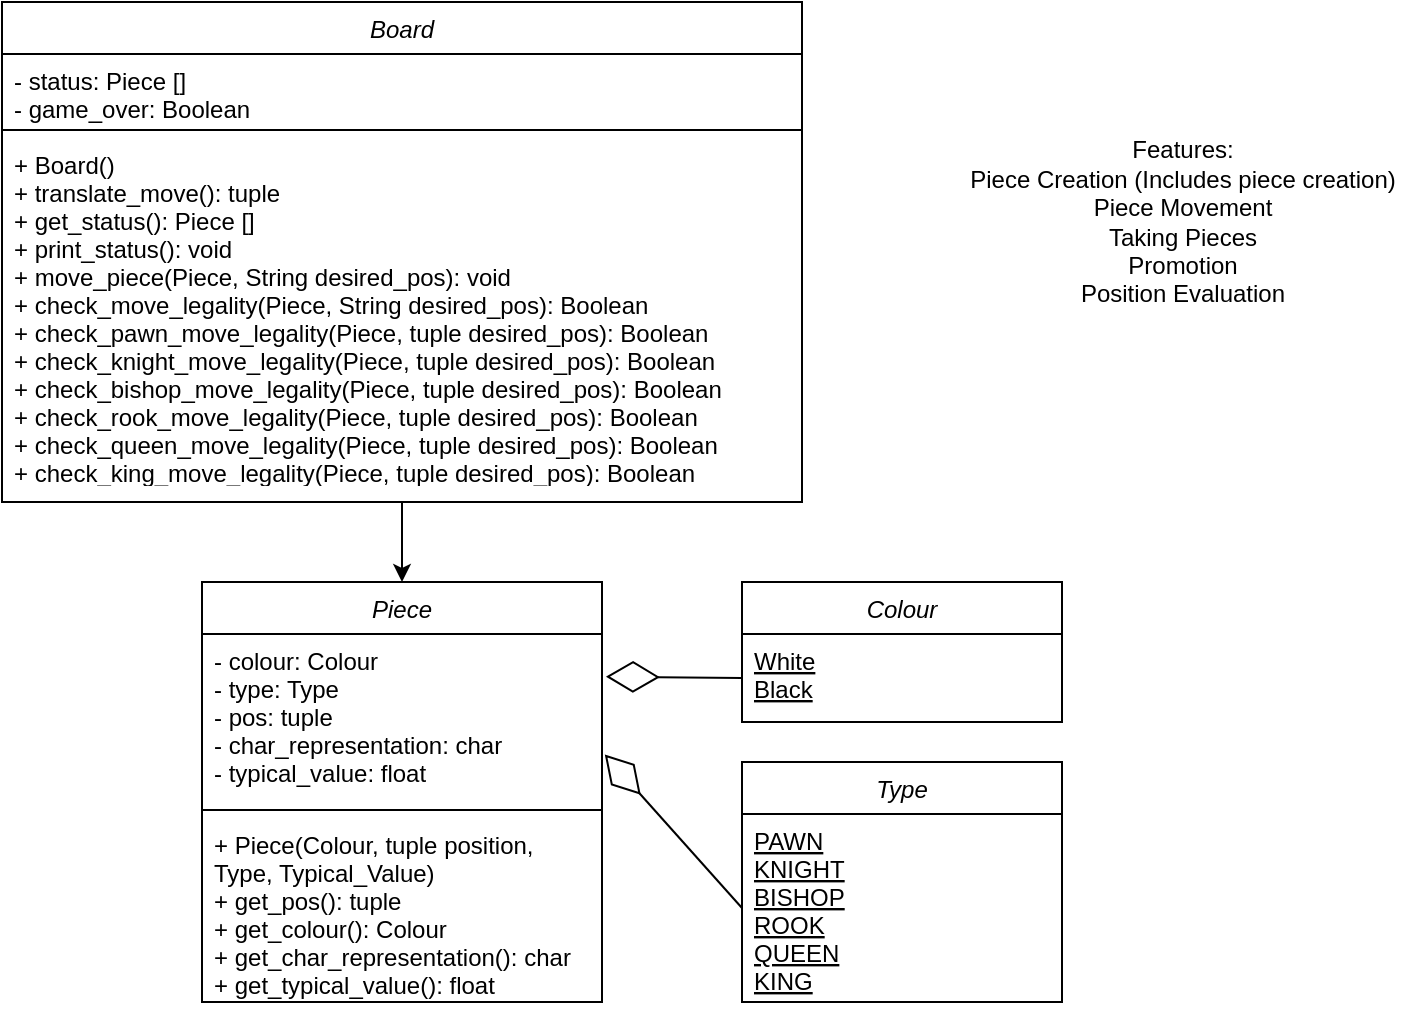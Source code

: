 <mxfile version="22.1.7" type="device">
  <diagram id="C5RBs43oDa-KdzZeNtuy" name="Page-1">
    <mxGraphModel dx="905" dy="410" grid="1" gridSize="10" guides="1" tooltips="1" connect="1" arrows="1" fold="1" page="1" pageScale="1" pageWidth="827" pageHeight="1169" math="0" shadow="0">
      <root>
        <mxCell id="WIyWlLk6GJQsqaUBKTNV-0" />
        <mxCell id="WIyWlLk6GJQsqaUBKTNV-1" parent="WIyWlLk6GJQsqaUBKTNV-0" />
        <mxCell id="ccHMRSZIRTgFWi40R9Qd-0" value="Type" style="swimlane;fontStyle=2;align=center;verticalAlign=top;childLayout=stackLayout;horizontal=1;startSize=26;horizontalStack=0;resizeParent=1;resizeLast=0;collapsible=1;marginBottom=0;rounded=0;shadow=0;strokeWidth=1;" parent="WIyWlLk6GJQsqaUBKTNV-1" vertex="1">
          <mxGeometry x="390" y="570" width="160" height="120" as="geometry">
            <mxRectangle x="230" y="140" width="160" height="26" as="alternateBounds" />
          </mxGeometry>
        </mxCell>
        <mxCell id="ccHMRSZIRTgFWi40R9Qd-1" value="PAWN&#xa;KNIGHT&#xa;BISHOP&#xa;ROOK&#xa;QUEEN&#xa;KING" style="text;align=left;verticalAlign=top;spacingLeft=4;spacingRight=4;overflow=hidden;rotatable=0;points=[[0,0.5],[1,0.5]];portConstraint=eastwest;fontStyle=4" parent="ccHMRSZIRTgFWi40R9Qd-0" vertex="1">
          <mxGeometry y="26" width="160" height="94" as="geometry" />
        </mxCell>
        <mxCell id="ccHMRSZIRTgFWi40R9Qd-6" value="Board" style="swimlane;fontStyle=2;align=center;verticalAlign=top;childLayout=stackLayout;horizontal=1;startSize=26;horizontalStack=0;resizeParent=1;resizeLast=0;collapsible=1;marginBottom=0;rounded=0;shadow=0;strokeWidth=1;" parent="WIyWlLk6GJQsqaUBKTNV-1" vertex="1">
          <mxGeometry x="20" y="190" width="400" height="250" as="geometry">
            <mxRectangle x="230" y="140" width="160" height="26" as="alternateBounds" />
          </mxGeometry>
        </mxCell>
        <mxCell id="ccHMRSZIRTgFWi40R9Qd-7" value="- status: Piece []&#xa;- game_over: Boolean" style="text;align=left;verticalAlign=top;spacingLeft=4;spacingRight=4;overflow=hidden;rotatable=0;points=[[0,0.5],[1,0.5]];portConstraint=eastwest;" parent="ccHMRSZIRTgFWi40R9Qd-6" vertex="1">
          <mxGeometry y="26" width="400" height="34" as="geometry" />
        </mxCell>
        <mxCell id="ccHMRSZIRTgFWi40R9Qd-10" value="" style="line;html=1;strokeWidth=1;align=left;verticalAlign=middle;spacingTop=-1;spacingLeft=3;spacingRight=3;rotatable=0;labelPosition=right;points=[];portConstraint=eastwest;" parent="ccHMRSZIRTgFWi40R9Qd-6" vertex="1">
          <mxGeometry y="60" width="400" height="8" as="geometry" />
        </mxCell>
        <mxCell id="ccHMRSZIRTgFWi40R9Qd-11" value="+ Board()&#xa;+ translate_move(): tuple&#xa;+ get_status(): Piece []&#xa;+ print_status(): void&#xa;+ move_piece(Piece, String desired_pos): void&#xa;+ check_move_legality(Piece, String desired_pos): Boolean&#xa;+ check_pawn_move_legality(Piece, tuple desired_pos): Boolean&#xa;+ check_knight_move_legality(Piece, tuple desired_pos): Boolean&#xa;+ check_bishop_move_legality(Piece, tuple desired_pos): Boolean&#xa;+ check_rook_move_legality(Piece, tuple desired_pos): Boolean&#xa;+ check_queen_move_legality(Piece, tuple desired_pos): Boolean&#xa;+ check_king_move_legality(Piece, tuple desired_pos): Boolean" style="text;align=left;verticalAlign=top;spacingLeft=4;spacingRight=4;overflow=hidden;rotatable=0;points=[[0,0.5],[1,0.5]];portConstraint=eastwest;" parent="ccHMRSZIRTgFWi40R9Qd-6" vertex="1">
          <mxGeometry y="68" width="400" height="170" as="geometry" />
        </mxCell>
        <mxCell id="ccHMRSZIRTgFWi40R9Qd-17" value="Colour" style="swimlane;fontStyle=2;align=center;verticalAlign=top;childLayout=stackLayout;horizontal=1;startSize=26;horizontalStack=0;resizeParent=1;resizeLast=0;collapsible=1;marginBottom=0;rounded=0;shadow=0;strokeWidth=1;" parent="WIyWlLk6GJQsqaUBKTNV-1" vertex="1">
          <mxGeometry x="390" y="480" width="160" height="70" as="geometry">
            <mxRectangle x="230" y="140" width="160" height="26" as="alternateBounds" />
          </mxGeometry>
        </mxCell>
        <mxCell id="ccHMRSZIRTgFWi40R9Qd-18" value="White&#xa;Black" style="text;align=left;verticalAlign=top;spacingLeft=4;spacingRight=4;overflow=hidden;rotatable=0;points=[[0,0.5],[1,0.5]];portConstraint=eastwest;fontStyle=4" parent="ccHMRSZIRTgFWi40R9Qd-17" vertex="1">
          <mxGeometry y="26" width="160" height="44" as="geometry" />
        </mxCell>
        <mxCell id="ccHMRSZIRTgFWi40R9Qd-22" value="Piece" style="swimlane;fontStyle=2;align=center;verticalAlign=top;childLayout=stackLayout;horizontal=1;startSize=26;horizontalStack=0;resizeParent=1;resizeLast=0;collapsible=1;marginBottom=0;rounded=0;shadow=0;strokeWidth=1;" parent="WIyWlLk6GJQsqaUBKTNV-1" vertex="1">
          <mxGeometry x="120" y="480" width="200" height="210" as="geometry">
            <mxRectangle x="230" y="140" width="160" height="26" as="alternateBounds" />
          </mxGeometry>
        </mxCell>
        <mxCell id="ccHMRSZIRTgFWi40R9Qd-23" value="- colour: Colour&#xa;- type: Type&#xa;- pos: tuple&#xa;- char_representation: char&#xa;- typical_value: float" style="text;align=left;verticalAlign=top;spacingLeft=4;spacingRight=4;overflow=hidden;rotatable=0;points=[[0,0.5],[1,0.5]];portConstraint=eastwest;" parent="ccHMRSZIRTgFWi40R9Qd-22" vertex="1">
          <mxGeometry y="26" width="200" height="84" as="geometry" />
        </mxCell>
        <mxCell id="ccHMRSZIRTgFWi40R9Qd-24" value="" style="line;html=1;strokeWidth=1;align=left;verticalAlign=middle;spacingTop=-1;spacingLeft=3;spacingRight=3;rotatable=0;labelPosition=right;points=[];portConstraint=eastwest;" parent="ccHMRSZIRTgFWi40R9Qd-22" vertex="1">
          <mxGeometry y="110" width="200" height="8" as="geometry" />
        </mxCell>
        <mxCell id="ccHMRSZIRTgFWi40R9Qd-25" value="+ Piece(Colour, tuple position,&#xa;Type, Typical_Value)&#xa;+ get_pos(): tuple&#xa;+ get_colour(): Colour&#xa;+ get_char_representation(): char&#xa;+ get_typical_value(): float" style="text;align=left;verticalAlign=top;spacingLeft=4;spacingRight=4;overflow=hidden;rotatable=0;points=[[0,0.5],[1,0.5]];portConstraint=eastwest;" parent="ccHMRSZIRTgFWi40R9Qd-22" vertex="1">
          <mxGeometry y="118" width="200" height="92" as="geometry" />
        </mxCell>
        <mxCell id="ccHMRSZIRTgFWi40R9Qd-26" value="" style="endArrow=classic;html=1;rounded=0;entryX=0.5;entryY=0;entryDx=0;entryDy=0;exitX=0.5;exitY=1;exitDx=0;exitDy=0;" parent="WIyWlLk6GJQsqaUBKTNV-1" source="ccHMRSZIRTgFWi40R9Qd-6" target="ccHMRSZIRTgFWi40R9Qd-22" edge="1">
          <mxGeometry width="50" height="50" relative="1" as="geometry">
            <mxPoint x="280" y="460" as="sourcePoint" />
            <mxPoint x="470" y="440" as="targetPoint" />
          </mxGeometry>
        </mxCell>
        <mxCell id="ccHMRSZIRTgFWi40R9Qd-27" value="" style="endArrow=diamondThin;endFill=0;endSize=24;html=1;rounded=0;exitX=0;exitY=0.5;exitDx=0;exitDy=0;entryX=1.007;entryY=0.717;entryDx=0;entryDy=0;entryPerimeter=0;" parent="WIyWlLk6GJQsqaUBKTNV-1" source="ccHMRSZIRTgFWi40R9Qd-1" target="ccHMRSZIRTgFWi40R9Qd-23" edge="1">
          <mxGeometry width="160" relative="1" as="geometry">
            <mxPoint x="390.0" y="600" as="sourcePoint" />
            <mxPoint x="300" y="613" as="targetPoint" />
          </mxGeometry>
        </mxCell>
        <mxCell id="ccHMRSZIRTgFWi40R9Qd-28" value="" style="endArrow=diamondThin;endFill=0;endSize=24;html=1;rounded=0;exitX=0;exitY=0.5;exitDx=0;exitDy=0;entryX=1.01;entryY=0.254;entryDx=0;entryDy=0;entryPerimeter=0;" parent="WIyWlLk6GJQsqaUBKTNV-1" source="ccHMRSZIRTgFWi40R9Qd-18" target="ccHMRSZIRTgFWi40R9Qd-23" edge="1">
          <mxGeometry width="160" relative="1" as="geometry">
            <mxPoint x="680" y="590" as="sourcePoint" />
            <mxPoint x="320" y="540" as="targetPoint" />
          </mxGeometry>
        </mxCell>
        <mxCell id="ccHMRSZIRTgFWi40R9Qd-30" value="Features:&lt;br&gt;Piece Creation (Includes piece creation)&lt;br&gt;Piece Movement&lt;br&gt;Taking Pieces&lt;br&gt;Promotion&lt;br&gt;Position Evaluation" style="text;html=1;align=center;verticalAlign=middle;resizable=0;points=[];autosize=1;strokeColor=none;fillColor=none;" parent="WIyWlLk6GJQsqaUBKTNV-1" vertex="1">
          <mxGeometry x="490" y="250" width="240" height="100" as="geometry" />
        </mxCell>
      </root>
    </mxGraphModel>
  </diagram>
</mxfile>
